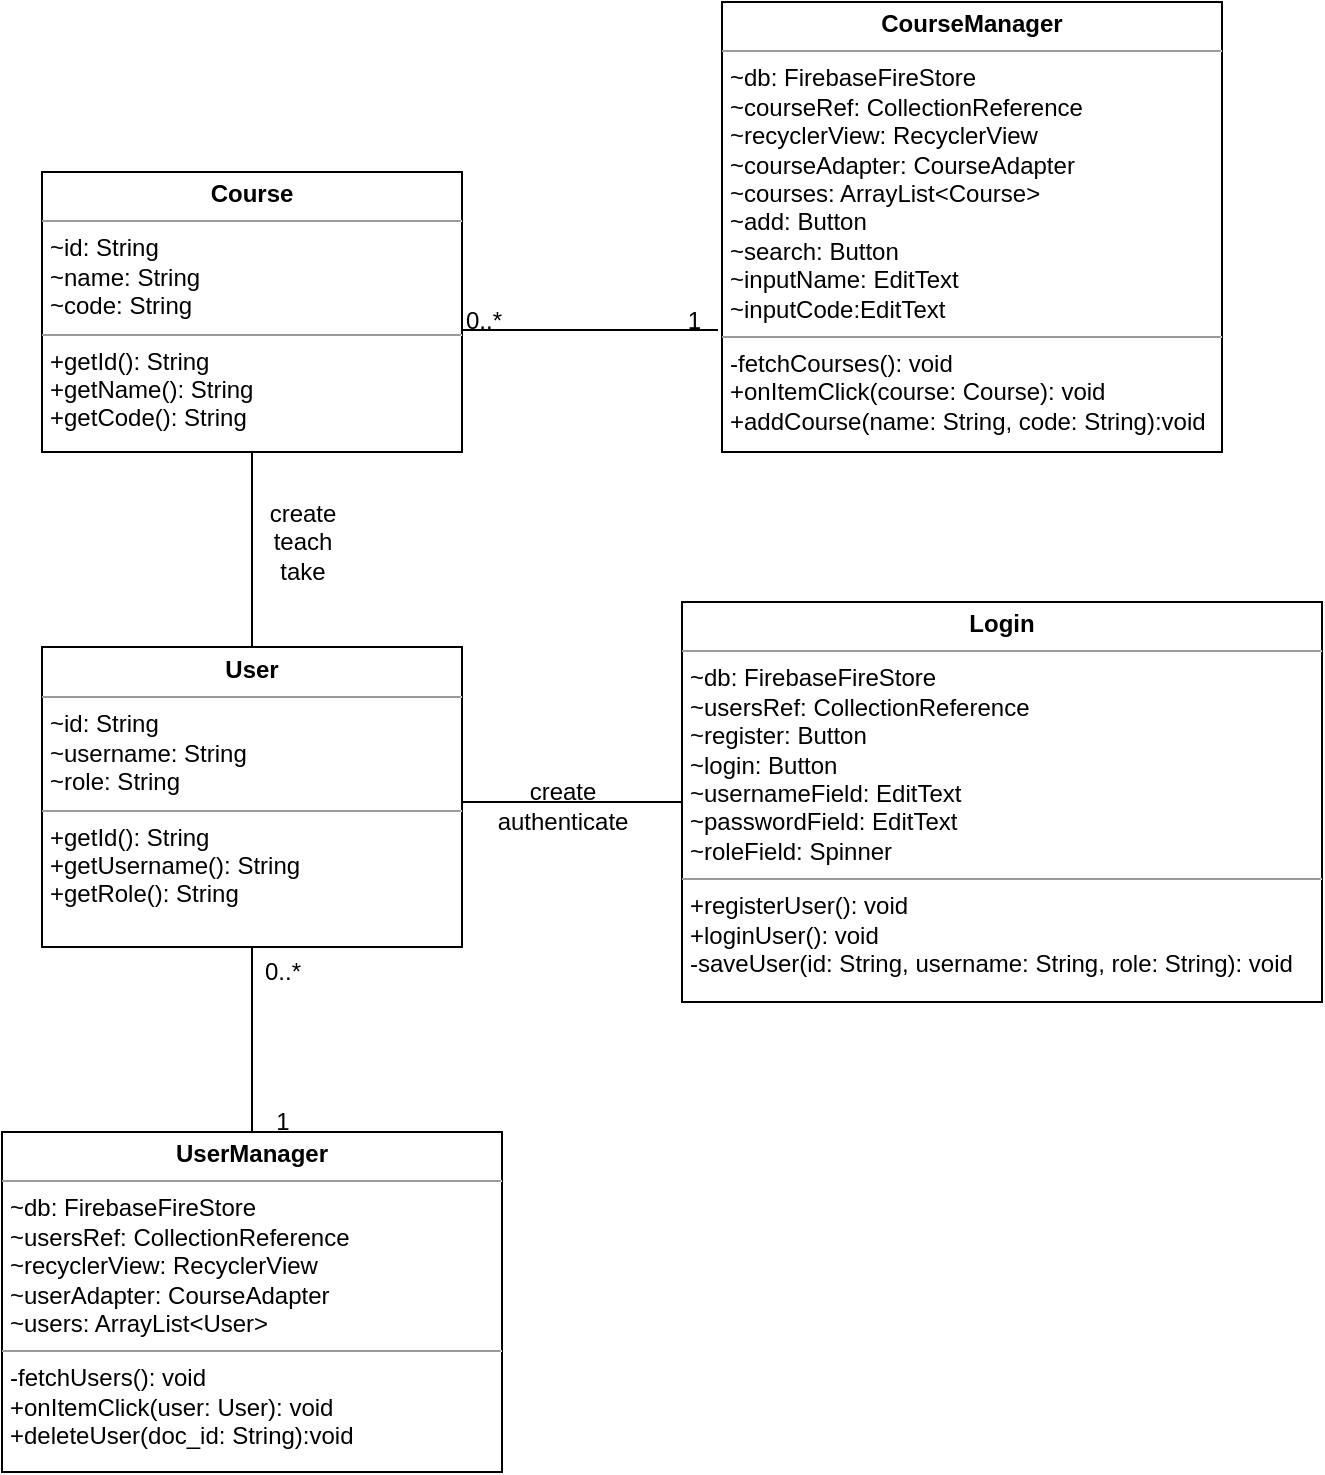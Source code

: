 <mxfile version="20.5.1" type="device"><diagram id="C5RBs43oDa-KdzZeNtuy" name="Page-1"><mxGraphModel dx="782" dy="428" grid="1" gridSize="10" guides="1" tooltips="1" connect="1" arrows="1" fold="1" page="1" pageScale="1" pageWidth="827" pageHeight="1169" math="0" shadow="0"><root><mxCell id="WIyWlLk6GJQsqaUBKTNV-0"/><mxCell id="WIyWlLk6GJQsqaUBKTNV-1" parent="WIyWlLk6GJQsqaUBKTNV-0"/><mxCell id="zkfFHV4jXpPFQw0GAbJ--26" value="" style="endArrow=none;shadow=0;strokeWidth=1;rounded=0;endFill=0;edgeStyle=elbowEdgeStyle;elbow=vertical;strokeColor=default;" parent="WIyWlLk6GJQsqaUBKTNV-1" edge="1"><mxGeometry x="0.5" y="41" relative="1" as="geometry"><mxPoint x="380" y="189" as="sourcePoint"/><mxPoint x="508" y="189" as="targetPoint"/><mxPoint x="-40" y="32" as="offset"/></mxGeometry></mxCell><mxCell id="zkfFHV4jXpPFQw0GAbJ--27" value="0..*" style="resizable=0;align=left;verticalAlign=bottom;labelBackgroundColor=none;fontSize=12;" parent="zkfFHV4jXpPFQw0GAbJ--26" connectable="0" vertex="1"><mxGeometry x="-1" relative="1" as="geometry"><mxPoint y="4" as="offset"/></mxGeometry></mxCell><mxCell id="zkfFHV4jXpPFQw0GAbJ--28" value="1" style="resizable=0;align=right;verticalAlign=bottom;labelBackgroundColor=none;fontSize=12;" parent="zkfFHV4jXpPFQw0GAbJ--26" connectable="0" vertex="1"><mxGeometry x="1" relative="1" as="geometry"><mxPoint x="-7" y="4" as="offset"/></mxGeometry></mxCell><mxCell id="fP5dS_6nymFe7e1dq4BX-2" value="&lt;p style=&quot;margin:0px;margin-top:4px;text-align:center;&quot;&gt;&lt;b&gt;Course&lt;/b&gt;&lt;/p&gt;&lt;hr size=&quot;1&quot;&gt;&lt;p style=&quot;margin:0px;margin-left:4px;&quot;&gt;~id: String&lt;/p&gt;&lt;p style=&quot;margin:0px;margin-left:4px;&quot;&gt;&lt;span style=&quot;background-color: initial;&quot;&gt;~name: String&lt;/span&gt;&lt;/p&gt;&lt;p style=&quot;margin:0px;margin-left:4px;&quot;&gt;&lt;span style=&quot;background-color: initial;&quot;&gt;~code: String&amp;nbsp;&lt;/span&gt;&lt;/p&gt;&lt;hr size=&quot;1&quot;&gt;&lt;p style=&quot;margin:0px;margin-left:4px;&quot;&gt;+getId(): String&lt;/p&gt;&lt;p style=&quot;margin:0px;margin-left:4px;&quot;&gt;+getName(): String&lt;/p&gt;&lt;p style=&quot;margin:0px;margin-left:4px;&quot;&gt;+getCode(): String&lt;/p&gt;&lt;p style=&quot;margin:0px;margin-left:4px;&quot;&gt;&lt;br&gt;&lt;/p&gt;&lt;p style=&quot;margin:0px;margin-left:4px;&quot;&gt;&lt;br&gt;&lt;/p&gt;" style="verticalAlign=top;align=left;overflow=fill;fontSize=12;fontFamily=Helvetica;html=1;" vertex="1" parent="WIyWlLk6GJQsqaUBKTNV-1"><mxGeometry x="170" y="110" width="210" height="140" as="geometry"/></mxCell><mxCell id="fP5dS_6nymFe7e1dq4BX-23" style="edgeStyle=orthogonalEdgeStyle;rounded=0;orthogonalLoop=1;jettySize=auto;html=1;entryX=0.5;entryY=1;entryDx=0;entryDy=0;endArrow=none;endFill=0;" edge="1" parent="WIyWlLk6GJQsqaUBKTNV-1" source="fP5dS_6nymFe7e1dq4BX-3" target="fP5dS_6nymFe7e1dq4BX-2"><mxGeometry relative="1" as="geometry"/></mxCell><mxCell id="fP5dS_6nymFe7e1dq4BX-3" value="&lt;p style=&quot;margin:0px;margin-top:4px;text-align:center;&quot;&gt;&lt;b&gt;User&lt;/b&gt;&lt;/p&gt;&lt;hr size=&quot;1&quot;&gt;&lt;p style=&quot;margin:0px;margin-left:4px;&quot;&gt;~id: String&lt;/p&gt;&lt;p style=&quot;margin:0px;margin-left:4px;&quot;&gt;&lt;span style=&quot;background-color: initial;&quot;&gt;~username: String&lt;/span&gt;&lt;/p&gt;&lt;p style=&quot;margin:0px;margin-left:4px;&quot;&gt;&lt;span style=&quot;background-color: initial;&quot;&gt;~role: String&amp;nbsp;&lt;/span&gt;&lt;/p&gt;&lt;hr size=&quot;1&quot;&gt;&lt;p style=&quot;margin:0px;margin-left:4px;&quot;&gt;+getId(): String&lt;/p&gt;&lt;p style=&quot;margin:0px;margin-left:4px;&quot;&gt;+getUsername(): String&lt;/p&gt;&lt;p style=&quot;margin:0px;margin-left:4px;&quot;&gt;+getRole(): String&lt;/p&gt;&lt;p style=&quot;margin:0px;margin-left:4px;&quot;&gt;&lt;br&gt;&lt;/p&gt;&lt;p style=&quot;margin:0px;margin-left:4px;&quot;&gt;&lt;br&gt;&lt;/p&gt;" style="verticalAlign=top;align=left;overflow=fill;fontSize=12;fontFamily=Helvetica;html=1;" vertex="1" parent="WIyWlLk6GJQsqaUBKTNV-1"><mxGeometry x="170" y="347.5" width="210" height="150" as="geometry"/></mxCell><mxCell id="fP5dS_6nymFe7e1dq4BX-4" value="&lt;p style=&quot;margin:0px;margin-top:4px;text-align:center;&quot;&gt;&lt;b&gt;CourseManager&lt;/b&gt;&lt;/p&gt;&lt;hr size=&quot;1&quot;&gt;&lt;p style=&quot;margin:0px;margin-left:4px;&quot;&gt;~db: FirebaseFireStore&lt;/p&gt;&lt;p style=&quot;margin:0px;margin-left:4px;&quot;&gt;~courseRef: CollectionReference&lt;/p&gt;&lt;p style=&quot;margin:0px;margin-left:4px;&quot;&gt;~recyclerView: RecyclerView&lt;/p&gt;&lt;p style=&quot;margin:0px;margin-left:4px;&quot;&gt;~courseAdapter: CourseAdapter&lt;/p&gt;&lt;p style=&quot;margin:0px;margin-left:4px;&quot;&gt;~courses: ArrayList&amp;lt;Course&amp;gt;&lt;/p&gt;&lt;p style=&quot;margin:0px;margin-left:4px;&quot;&gt;~add: Button&lt;/p&gt;&lt;p style=&quot;margin:0px;margin-left:4px;&quot;&gt;~search: Button&lt;/p&gt;&lt;p style=&quot;margin:0px;margin-left:4px;&quot;&gt;~inputName: EditText&lt;/p&gt;&lt;p style=&quot;margin:0px;margin-left:4px;&quot;&gt;~inputCode:EditText&lt;/p&gt;&lt;hr size=&quot;1&quot;&gt;&lt;p style=&quot;margin:0px;margin-left:4px;&quot;&gt;-fetchCourses(): void&lt;/p&gt;&lt;p style=&quot;margin:0px;margin-left:4px;&quot;&gt;+onItemClick(course: Course): void&lt;/p&gt;&lt;p style=&quot;margin:0px;margin-left:4px;&quot;&gt;+addCourse(name: String, code: String):void&lt;/p&gt;" style="verticalAlign=top;align=left;overflow=fill;fontSize=12;fontFamily=Helvetica;html=1;" vertex="1" parent="WIyWlLk6GJQsqaUBKTNV-1"><mxGeometry x="510" y="25" width="250" height="225" as="geometry"/></mxCell><mxCell id="fP5dS_6nymFe7e1dq4BX-5" value="&lt;p style=&quot;margin:0px;margin-top:4px;text-align:center;&quot;&gt;&lt;b&gt;UserManager&lt;/b&gt;&lt;/p&gt;&lt;hr size=&quot;1&quot;&gt;&lt;p style=&quot;margin:0px;margin-left:4px;&quot;&gt;~db: FirebaseFireStore&lt;/p&gt;&lt;p style=&quot;margin:0px;margin-left:4px;&quot;&gt;~usersRef: CollectionReference&lt;/p&gt;&lt;p style=&quot;margin:0px;margin-left:4px;&quot;&gt;~recyclerView: RecyclerView&lt;/p&gt;&lt;p style=&quot;margin:0px;margin-left:4px;&quot;&gt;~userAdapter: CourseAdapter&lt;/p&gt;&lt;p style=&quot;margin:0px;margin-left:4px;&quot;&gt;~users: ArrayList&amp;lt;User&amp;gt;&lt;/p&gt;&lt;hr size=&quot;1&quot;&gt;&lt;p style=&quot;margin:0px;margin-left:4px;&quot;&gt;-fetchUsers(): void&lt;/p&gt;&lt;p style=&quot;margin:0px;margin-left:4px;&quot;&gt;+onItemClick(user: User): void&lt;/p&gt;&lt;p style=&quot;margin:0px;margin-left:4px;&quot;&gt;+deleteUser(doc_id: String):void&lt;/p&gt;" style="verticalAlign=top;align=left;overflow=fill;fontSize=12;fontFamily=Helvetica;html=1;" vertex="1" parent="WIyWlLk6GJQsqaUBKTNV-1"><mxGeometry x="150" y="590" width="250" height="170" as="geometry"/></mxCell><mxCell id="fP5dS_6nymFe7e1dq4BX-13" value="" style="endArrow=none;html=1;rounded=0;entryX=0.5;entryY=0;entryDx=0;entryDy=0;exitX=0.5;exitY=1;exitDx=0;exitDy=0;endFill=0;" edge="1" parent="WIyWlLk6GJQsqaUBKTNV-1" source="fP5dS_6nymFe7e1dq4BX-3" target="fP5dS_6nymFe7e1dq4BX-5"><mxGeometry width="50" height="50" relative="1" as="geometry"><mxPoint x="390" y="490" as="sourcePoint"/><mxPoint x="440" y="440" as="targetPoint"/></mxGeometry></mxCell><mxCell id="fP5dS_6nymFe7e1dq4BX-15" value="0..*" style="text;html=1;align=center;verticalAlign=middle;resizable=0;points=[];autosize=1;strokeColor=none;fillColor=none;" vertex="1" parent="WIyWlLk6GJQsqaUBKTNV-1"><mxGeometry x="270" y="495" width="40" height="30" as="geometry"/></mxCell><mxCell id="fP5dS_6nymFe7e1dq4BX-16" value="1" style="text;html=1;align=center;verticalAlign=middle;resizable=0;points=[];autosize=1;strokeColor=none;fillColor=none;" vertex="1" parent="WIyWlLk6GJQsqaUBKTNV-1"><mxGeometry x="275" y="570" width="30" height="30" as="geometry"/></mxCell><mxCell id="fP5dS_6nymFe7e1dq4BX-20" value="" style="edgeStyle=orthogonalEdgeStyle;rounded=0;orthogonalLoop=1;jettySize=auto;html=1;endArrow=none;endFill=0;" edge="1" parent="WIyWlLk6GJQsqaUBKTNV-1" source="fP5dS_6nymFe7e1dq4BX-19"><mxGeometry relative="1" as="geometry"><mxPoint x="380" y="425" as="targetPoint"/></mxGeometry></mxCell><mxCell id="fP5dS_6nymFe7e1dq4BX-19" value="&lt;p style=&quot;margin:0px;margin-top:4px;text-align:center;&quot;&gt;&lt;b&gt;Login&lt;/b&gt;&lt;/p&gt;&lt;hr size=&quot;1&quot;&gt;&lt;p style=&quot;margin: 0px 0px 0px 4px;&quot;&gt;~db: FirebaseFireStore&lt;/p&gt;&lt;p style=&quot;margin: 0px 0px 0px 4px;&quot;&gt;~usersRef: CollectionReference&lt;/p&gt;&lt;p style=&quot;margin: 0px 0px 0px 4px;&quot;&gt;~register: Button&lt;/p&gt;&lt;p style=&quot;margin: 0px 0px 0px 4px;&quot;&gt;~login: Button&lt;/p&gt;&lt;p style=&quot;margin: 0px 0px 0px 4px;&quot;&gt;~usernameField: EditText&lt;/p&gt;&lt;p style=&quot;margin: 0px 0px 0px 4px;&quot;&gt;~passwordField: EditText&lt;/p&gt;&lt;p style=&quot;margin: 0px 0px 0px 4px;&quot;&gt;~roleField: Spinner&lt;/p&gt;&lt;hr size=&quot;1&quot;&gt;&lt;p style=&quot;margin:0px;margin-left:4px;&quot;&gt;+registerUser(): void&lt;/p&gt;&lt;p style=&quot;margin:0px;margin-left:4px;&quot;&gt;+loginUser(): void&lt;/p&gt;&lt;p style=&quot;margin:0px;margin-left:4px;&quot;&gt;-saveUser(id: String, username: String, role: String): void&lt;/p&gt;&lt;p style=&quot;margin:0px;margin-left:4px;&quot;&gt;&lt;br&gt;&lt;/p&gt;&lt;p style=&quot;margin:0px;margin-left:4px;&quot;&gt;&lt;br&gt;&lt;/p&gt;" style="verticalAlign=top;align=left;overflow=fill;fontSize=12;fontFamily=Helvetica;html=1;" vertex="1" parent="WIyWlLk6GJQsqaUBKTNV-1"><mxGeometry x="490" y="325" width="320" height="200" as="geometry"/></mxCell><mxCell id="fP5dS_6nymFe7e1dq4BX-21" value="create" style="text;html=1;align=center;verticalAlign=middle;resizable=0;points=[];autosize=1;strokeColor=none;fillColor=none;" vertex="1" parent="WIyWlLk6GJQsqaUBKTNV-1"><mxGeometry x="400" y="405" width="60" height="30" as="geometry"/></mxCell><mxCell id="fP5dS_6nymFe7e1dq4BX-22" value="authenticate" style="text;html=1;align=center;verticalAlign=middle;resizable=0;points=[];autosize=1;strokeColor=none;fillColor=none;" vertex="1" parent="WIyWlLk6GJQsqaUBKTNV-1"><mxGeometry x="385" y="420" width="90" height="30" as="geometry"/></mxCell><mxCell id="fP5dS_6nymFe7e1dq4BX-24" value="create&lt;br&gt;teach&lt;br&gt;take" style="text;html=1;align=center;verticalAlign=middle;resizable=0;points=[];autosize=1;strokeColor=none;fillColor=none;" vertex="1" parent="WIyWlLk6GJQsqaUBKTNV-1"><mxGeometry x="270" y="265" width="60" height="60" as="geometry"/></mxCell><mxCell id="fP5dS_6nymFe7e1dq4BX-26" value="" style="endArrow=classic;html=1;rounded=0;strokeColor=none;" edge="1" parent="WIyWlLk6GJQsqaUBKTNV-1"><mxGeometry width="50" height="50" relative="1" as="geometry"><mxPoint x="440" y="340" as="sourcePoint"/><mxPoint x="440" y="260" as="targetPoint"/></mxGeometry></mxCell></root></mxGraphModel></diagram></mxfile>